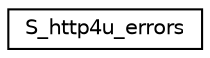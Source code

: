 digraph "Graphical Class Hierarchy"
{
 // LATEX_PDF_SIZE
  edge [fontname="Helvetica",fontsize="10",labelfontname="Helvetica",labelfontsize="10"];
  node [fontname="Helvetica",fontsize="10",shape=record];
  rankdir="LR";
  Node0 [label="S_http4u_errors",height=0.2,width=0.4,color="black", fillcolor="white", style="filled",URL="$structS__http4u__errors.html",tooltip=" "];
}
